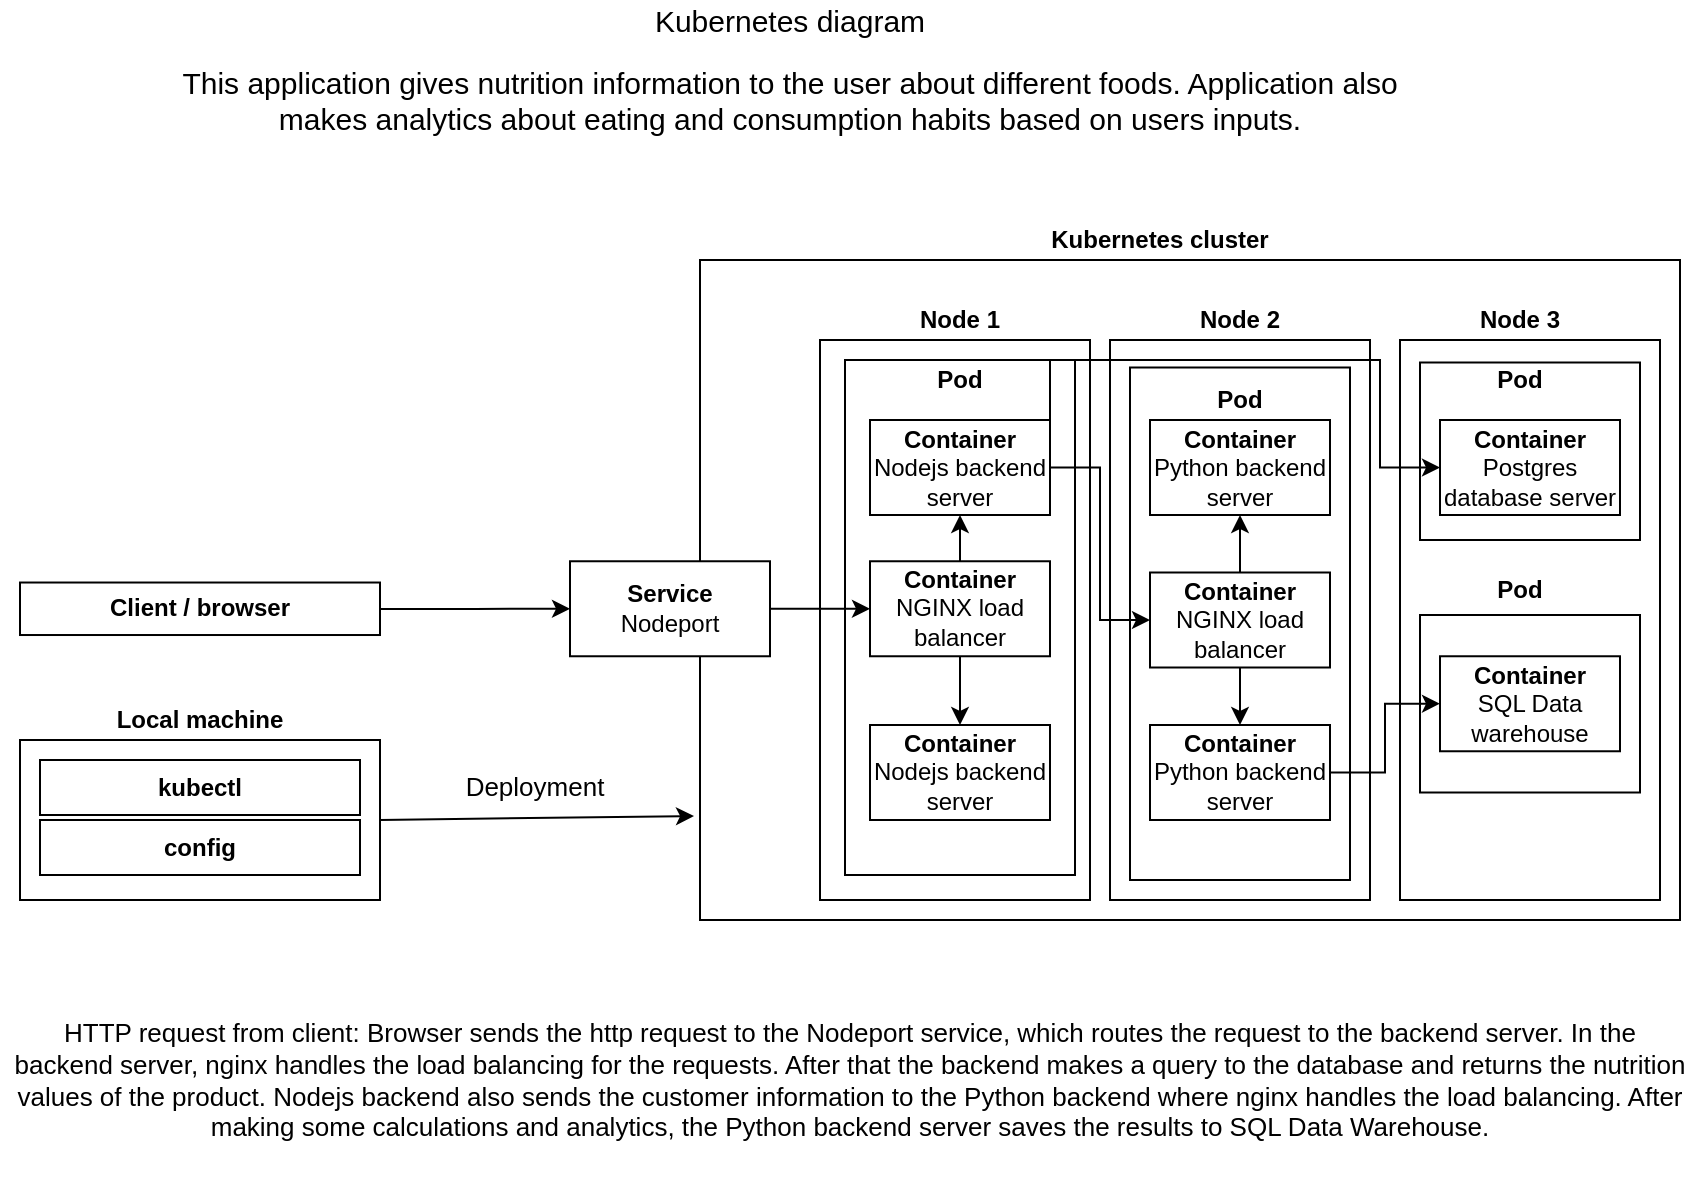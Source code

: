 <mxfile version="14.8.6" type="device"><diagram id="DNfjcqdXZs-Gd097TgOE" name="Page-1"><mxGraphModel dx="1422" dy="762" grid="1" gridSize="10" guides="1" tooltips="1" connect="1" arrows="1" fold="1" page="1" pageScale="1" pageWidth="850" pageHeight="1100" math="0" shadow="0"><root><mxCell id="0"/><mxCell id="1" parent="0"/><mxCell id="FGHDB7YHwatu7eSOXQ0B-2" value="" style="whiteSpace=wrap;html=1;" vertex="1" parent="1"><mxGeometry x="350" y="140" width="490" height="330" as="geometry"/></mxCell><mxCell id="FGHDB7YHwatu7eSOXQ0B-8" value="" style="rounded=0;whiteSpace=wrap;html=1;" vertex="1" parent="1"><mxGeometry x="555" y="180" width="130" height="280" as="geometry"/></mxCell><mxCell id="FGHDB7YHwatu7eSOXQ0B-27" value="&lt;div style=&quot;text-align: justify&quot;&gt;&lt;/div&gt;" style="rounded=0;whiteSpace=wrap;html=1;fillColor=none;" vertex="1" parent="1"><mxGeometry x="422.5" y="190" width="115" height="257.5" as="geometry"/></mxCell><mxCell id="FGHDB7YHwatu7eSOXQ0B-6" value="&lt;b&gt;Kubernetes cluster&lt;/b&gt;" style="text;html=1;strokeColor=none;fillColor=none;align=center;verticalAlign=middle;whiteSpace=wrap;rounded=0;" vertex="1" parent="1"><mxGeometry x="480" y="120" width="200" height="20" as="geometry"/></mxCell><mxCell id="FGHDB7YHwatu7eSOXQ0B-7" value="&lt;div style=&quot;text-align: justify&quot;&gt;&lt;/div&gt;" style="rounded=0;whiteSpace=wrap;html=1;fillColor=none;" vertex="1" parent="1"><mxGeometry x="410" y="180" width="135" height="280" as="geometry"/></mxCell><mxCell id="FGHDB7YHwatu7eSOXQ0B-9" value="" style="rounded=0;whiteSpace=wrap;html=1;fillColor=none;" vertex="1" parent="1"><mxGeometry x="700" y="180" width="130" height="280" as="geometry"/></mxCell><mxCell id="FGHDB7YHwatu7eSOXQ0B-10" value="&lt;b&gt;Node 1&lt;/b&gt;" style="text;html=1;strokeColor=none;fillColor=none;align=center;verticalAlign=middle;whiteSpace=wrap;rounded=0;" vertex="1" parent="1"><mxGeometry x="450" y="160" width="60" height="20" as="geometry"/></mxCell><mxCell id="FGHDB7YHwatu7eSOXQ0B-11" value="&lt;b&gt;Node 2&lt;/b&gt;" style="text;html=1;strokeColor=none;fillColor=none;align=center;verticalAlign=middle;whiteSpace=wrap;rounded=0;" vertex="1" parent="1"><mxGeometry x="590" y="160" width="60" height="20" as="geometry"/></mxCell><mxCell id="FGHDB7YHwatu7eSOXQ0B-14" value="&lt;b&gt;Node 3&lt;/b&gt;" style="text;html=1;strokeColor=none;fillColor=none;align=center;verticalAlign=middle;whiteSpace=wrap;rounded=0;" vertex="1" parent="1"><mxGeometry x="730" y="160" width="60" height="20" as="geometry"/></mxCell><mxCell id="FGHDB7YHwatu7eSOXQ0B-16" value="&lt;b&gt;Local machine&lt;/b&gt;" style="text;html=1;strokeColor=none;fillColor=none;align=center;verticalAlign=middle;whiteSpace=wrap;rounded=0;" vertex="1" parent="1"><mxGeometry y="360" width="200" height="20" as="geometry"/></mxCell><mxCell id="FGHDB7YHwatu7eSOXQ0B-19" value="" style="endArrow=classic;html=1;exitX=1;exitY=0.5;exitDx=0;exitDy=0;" edge="1" parent="1" source="FGHDB7YHwatu7eSOXQ0B-29"><mxGeometry width="50" height="50" relative="1" as="geometry"><mxPoint x="210" y="387.5" as="sourcePoint"/><mxPoint x="347" y="418" as="targetPoint"/></mxGeometry></mxCell><mxCell id="FGHDB7YHwatu7eSOXQ0B-20" value="&lt;p style=&quot;line-height: 40%; font-size: 13px;&quot;&gt;Deployment&lt;/p&gt;" style="edgeLabel;html=1;align=center;verticalAlign=bottom;resizable=0;points=[];fontSize=13;labelBackgroundColor=none;" vertex="1" connectable="0" parent="FGHDB7YHwatu7eSOXQ0B-19"><mxGeometry x="-0.267" y="-1" relative="1" as="geometry"><mxPoint x="19" as="offset"/></mxGeometry></mxCell><mxCell id="FGHDB7YHwatu7eSOXQ0B-21" value="&lt;font style=&quot;font-size: 15px&quot;&gt;Kubernetes diagram&lt;/font&gt;" style="text;html=1;strokeColor=none;fillColor=none;align=center;verticalAlign=middle;whiteSpace=wrap;rounded=0;labelBackgroundColor=none;fontSize=13;" vertex="1" parent="1"><mxGeometry x="285" y="10" width="220" height="20" as="geometry"/></mxCell><mxCell id="FGHDB7YHwatu7eSOXQ0B-55" style="edgeStyle=orthogonalEdgeStyle;rounded=0;orthogonalLoop=1;jettySize=auto;html=1;entryX=0;entryY=0.5;entryDx=0;entryDy=0;fontSize=13;exitX=1;exitY=0;exitDx=0;exitDy=0;" edge="1" parent="1" source="FGHDB7YHwatu7eSOXQ0B-26" target="FGHDB7YHwatu7eSOXQ0B-37"><mxGeometry relative="1" as="geometry"><Array as="points"><mxPoint x="525" y="190"/><mxPoint x="690" y="190"/><mxPoint x="690" y="244"/></Array></mxGeometry></mxCell><mxCell id="FGHDB7YHwatu7eSOXQ0B-64" style="edgeStyle=orthogonalEdgeStyle;rounded=0;orthogonalLoop=1;jettySize=auto;html=1;entryX=0;entryY=0.5;entryDx=0;entryDy=0;fontSize=13;" edge="1" parent="1" source="FGHDB7YHwatu7eSOXQ0B-26" target="FGHDB7YHwatu7eSOXQ0B-66"><mxGeometry relative="1" as="geometry"/></mxCell><mxCell id="FGHDB7YHwatu7eSOXQ0B-26" value="&lt;b&gt;Container&lt;/b&gt;&lt;br&gt;Nodejs backend server&lt;br&gt;&lt;div style=&quot;text-align: justify&quot;&gt;&lt;/div&gt;" style="rounded=0;whiteSpace=wrap;html=1;" vertex="1" parent="1"><mxGeometry x="435" y="220" width="90" height="47.5" as="geometry"/></mxCell><mxCell id="FGHDB7YHwatu7eSOXQ0B-28" value="&lt;b&gt;Pod&lt;/b&gt;" style="text;html=1;strokeColor=none;fillColor=none;align=center;verticalAlign=middle;whiteSpace=wrap;rounded=0;" vertex="1" parent="1"><mxGeometry x="450" y="190" width="60" height="20" as="geometry"/></mxCell><mxCell id="FGHDB7YHwatu7eSOXQ0B-29" value="" style="rounded=0;whiteSpace=wrap;html=1;" vertex="1" parent="1"><mxGeometry x="10" y="380" width="180" height="80" as="geometry"/></mxCell><mxCell id="FGHDB7YHwatu7eSOXQ0B-30" value="&lt;b&gt;config&lt;/b&gt;" style="rounded=0;whiteSpace=wrap;html=1;" vertex="1" parent="1"><mxGeometry x="20" y="420" width="160" height="27.5" as="geometry"/></mxCell><mxCell id="FGHDB7YHwatu7eSOXQ0B-31" value="&lt;b&gt;kubectl&lt;/b&gt;" style="rounded=0;whiteSpace=wrap;html=1;" vertex="1" parent="1"><mxGeometry x="20" y="390" width="160" height="27.5" as="geometry"/></mxCell><mxCell id="FGHDB7YHwatu7eSOXQ0B-33" value="&lt;div style=&quot;text-align: justify&quot;&gt;&lt;/div&gt;" style="rounded=0;whiteSpace=wrap;html=1;fillColor=none;" vertex="1" parent="1"><mxGeometry x="565" y="193.75" width="110" height="256.25" as="geometry"/></mxCell><mxCell id="FGHDB7YHwatu7eSOXQ0B-53" style="edgeStyle=orthogonalEdgeStyle;rounded=0;orthogonalLoop=1;jettySize=auto;html=1;entryX=0;entryY=0.5;entryDx=0;entryDy=0;fontSize=13;" edge="1" parent="1" source="FGHDB7YHwatu7eSOXQ0B-34" target="FGHDB7YHwatu7eSOXQ0B-40"><mxGeometry relative="1" as="geometry"><Array as="points"><mxPoint x="400" y="314"/><mxPoint x="400" y="314"/></Array></mxGeometry></mxCell><mxCell id="FGHDB7YHwatu7eSOXQ0B-34" value="&lt;b&gt;Service&lt;br&gt;&lt;/b&gt;Nodeport&lt;br&gt;&lt;div style=&quot;text-align: justify&quot;&gt;&lt;/div&gt;" style="rounded=0;whiteSpace=wrap;html=1;" vertex="1" parent="1"><mxGeometry x="285" y="290.63" width="100" height="47.5" as="geometry"/></mxCell><mxCell id="FGHDB7YHwatu7eSOXQ0B-35" value="&lt;b&gt;Pod&lt;/b&gt;" style="text;html=1;strokeColor=none;fillColor=none;align=center;verticalAlign=middle;whiteSpace=wrap;rounded=0;" vertex="1" parent="1"><mxGeometry x="590" y="200" width="60" height="20" as="geometry"/></mxCell><mxCell id="FGHDB7YHwatu7eSOXQ0B-38" value="&lt;div style=&quot;text-align: justify&quot;&gt;&lt;/div&gt;" style="rounded=0;whiteSpace=wrap;html=1;fillColor=none;" vertex="1" parent="1"><mxGeometry x="710" y="191.25" width="110" height="88.75" as="geometry"/></mxCell><mxCell id="FGHDB7YHwatu7eSOXQ0B-37" value="&lt;b&gt;Container&lt;/b&gt;&lt;br&gt;Postgres database server&lt;br&gt;&lt;div style=&quot;text-align: justify&quot;&gt;&lt;/div&gt;" style="rounded=0;whiteSpace=wrap;html=1;" vertex="1" parent="1"><mxGeometry x="720" y="220" width="90" height="47.5" as="geometry"/></mxCell><mxCell id="FGHDB7YHwatu7eSOXQ0B-39" value="&lt;b&gt;Pod&lt;/b&gt;" style="text;html=1;strokeColor=none;fillColor=none;align=center;verticalAlign=middle;whiteSpace=wrap;rounded=0;" vertex="1" parent="1"><mxGeometry x="730" y="190" width="60" height="20" as="geometry"/></mxCell><mxCell id="FGHDB7YHwatu7eSOXQ0B-61" style="edgeStyle=orthogonalEdgeStyle;rounded=0;orthogonalLoop=1;jettySize=auto;html=1;fontSize=13;" edge="1" parent="1" source="FGHDB7YHwatu7eSOXQ0B-40" target="FGHDB7YHwatu7eSOXQ0B-26"><mxGeometry relative="1" as="geometry"/></mxCell><mxCell id="FGHDB7YHwatu7eSOXQ0B-63" style="edgeStyle=orthogonalEdgeStyle;rounded=0;orthogonalLoop=1;jettySize=auto;html=1;fontSize=13;" edge="1" parent="1" source="FGHDB7YHwatu7eSOXQ0B-40" target="FGHDB7YHwatu7eSOXQ0B-41"><mxGeometry relative="1" as="geometry"/></mxCell><mxCell id="FGHDB7YHwatu7eSOXQ0B-40" value="&lt;b&gt;Container&lt;/b&gt;&lt;br&gt;NGINX load balancer&lt;br&gt;&lt;div style=&quot;text-align: justify&quot;&gt;&lt;/div&gt;" style="rounded=0;whiteSpace=wrap;html=1;" vertex="1" parent="1"><mxGeometry x="435" y="290.63" width="90" height="47.5" as="geometry"/></mxCell><mxCell id="FGHDB7YHwatu7eSOXQ0B-41" value="&lt;b&gt;Container&lt;/b&gt;&lt;br&gt;Nodejs backend server&lt;br&gt;&lt;div style=&quot;text-align: justify&quot;&gt;&lt;/div&gt;" style="rounded=0;whiteSpace=wrap;html=1;" vertex="1" parent="1"><mxGeometry x="435" y="372.5" width="90" height="47.5" as="geometry"/></mxCell><mxCell id="FGHDB7YHwatu7eSOXQ0B-42" value="&lt;div style=&quot;text-align: justify&quot;&gt;&lt;/div&gt;" style="rounded=0;whiteSpace=wrap;html=1;fillColor=none;" vertex="1" parent="1"><mxGeometry x="710" y="317.5" width="110" height="88.75" as="geometry"/></mxCell><mxCell id="FGHDB7YHwatu7eSOXQ0B-43" value="&lt;b&gt;Pod&lt;/b&gt;" style="text;html=1;strokeColor=none;fillColor=none;align=center;verticalAlign=middle;whiteSpace=wrap;rounded=0;" vertex="1" parent="1"><mxGeometry x="730" y="295" width="60" height="20" as="geometry"/></mxCell><mxCell id="FGHDB7YHwatu7eSOXQ0B-44" value="&lt;b&gt;Container&lt;/b&gt;&lt;br&gt;SQL Data warehouse&lt;br&gt;&lt;div style=&quot;text-align: justify&quot;&gt;&lt;/div&gt;" style="rounded=0;whiteSpace=wrap;html=1;" vertex="1" parent="1"><mxGeometry x="720" y="338.13" width="90" height="47.5" as="geometry"/></mxCell><mxCell id="FGHDB7YHwatu7eSOXQ0B-45" value="&lt;b&gt;Container&lt;/b&gt;&lt;br&gt;Python backend server&lt;br&gt;&lt;div style=&quot;text-align: justify&quot;&gt;&lt;/div&gt;" style="rounded=0;whiteSpace=wrap;html=1;" vertex="1" parent="1"><mxGeometry x="575" y="220" width="90" height="47.5" as="geometry"/></mxCell><mxCell id="FGHDB7YHwatu7eSOXQ0B-69" style="edgeStyle=orthogonalEdgeStyle;rounded=0;orthogonalLoop=1;jettySize=auto;html=1;fontSize=13;" edge="1" parent="1" source="FGHDB7YHwatu7eSOXQ0B-46" target="FGHDB7YHwatu7eSOXQ0B-44"><mxGeometry relative="1" as="geometry"/></mxCell><mxCell id="FGHDB7YHwatu7eSOXQ0B-46" value="&lt;b&gt;Container&lt;/b&gt;&lt;br&gt;Python backend server&lt;br&gt;&lt;div style=&quot;text-align: justify&quot;&gt;&lt;/div&gt;" style="rounded=0;whiteSpace=wrap;html=1;" vertex="1" parent="1"><mxGeometry x="575" y="372.5" width="90" height="47.5" as="geometry"/></mxCell><mxCell id="FGHDB7YHwatu7eSOXQ0B-51" style="edgeStyle=orthogonalEdgeStyle;rounded=0;orthogonalLoop=1;jettySize=auto;html=1;entryX=0;entryY=0.5;entryDx=0;entryDy=0;fontSize=13;" edge="1" parent="1" source="FGHDB7YHwatu7eSOXQ0B-48" target="FGHDB7YHwatu7eSOXQ0B-34"><mxGeometry relative="1" as="geometry"/></mxCell><mxCell id="FGHDB7YHwatu7eSOXQ0B-48" value="&lt;b&gt;Client / browser&lt;/b&gt;" style="rounded=0;whiteSpace=wrap;html=1;" vertex="1" parent="1"><mxGeometry x="10" y="301.26" width="180" height="26.25" as="geometry"/></mxCell><mxCell id="FGHDB7YHwatu7eSOXQ0B-59" value="HTTP request from client: Browser sends the http request to the Nodeport service, which routes the request to the backend server. In the backend server, nginx handles the load balancing for the requests. After that the backend makes a query to the database and returns the nutrition values of the product. Nodejs backend also sends the customer information to the Python backend where nginx handles the load balancing. After making some calculations and analytics, the Python backend server saves the results to SQL Data Warehouse." style="text;html=1;strokeColor=none;fillColor=none;align=center;verticalAlign=middle;whiteSpace=wrap;rounded=0;labelBackgroundColor=none;fontSize=13;" vertex="1" parent="1"><mxGeometry x="5" y="500" width="840" height="100" as="geometry"/></mxCell><mxCell id="FGHDB7YHwatu7eSOXQ0B-60" value="&lt;font style=&quot;font-size: 15px&quot;&gt;This application gives nutrition information to the user about different foods. Application also makes analytics about eating and consumption habits based on users inputs.&lt;/font&gt;" style="text;html=1;strokeColor=none;fillColor=none;align=center;verticalAlign=middle;whiteSpace=wrap;rounded=0;labelBackgroundColor=none;fontSize=13;" vertex="1" parent="1"><mxGeometry x="80" y="30" width="630" height="60" as="geometry"/></mxCell><mxCell id="FGHDB7YHwatu7eSOXQ0B-67" style="edgeStyle=orthogonalEdgeStyle;rounded=0;orthogonalLoop=1;jettySize=auto;html=1;fontSize=13;" edge="1" parent="1" source="FGHDB7YHwatu7eSOXQ0B-66" target="FGHDB7YHwatu7eSOXQ0B-45"><mxGeometry relative="1" as="geometry"/></mxCell><mxCell id="FGHDB7YHwatu7eSOXQ0B-68" style="edgeStyle=orthogonalEdgeStyle;rounded=0;orthogonalLoop=1;jettySize=auto;html=1;fontSize=13;" edge="1" parent="1" source="FGHDB7YHwatu7eSOXQ0B-66" target="FGHDB7YHwatu7eSOXQ0B-46"><mxGeometry relative="1" as="geometry"/></mxCell><mxCell id="FGHDB7YHwatu7eSOXQ0B-66" value="&lt;b&gt;Container&lt;/b&gt;&lt;br&gt;NGINX load balancer&lt;br&gt;&lt;div style=&quot;text-align: justify&quot;&gt;&lt;/div&gt;" style="rounded=0;whiteSpace=wrap;html=1;" vertex="1" parent="1"><mxGeometry x="575" y="296.25" width="90" height="47.5" as="geometry"/></mxCell></root></mxGraphModel></diagram></mxfile>